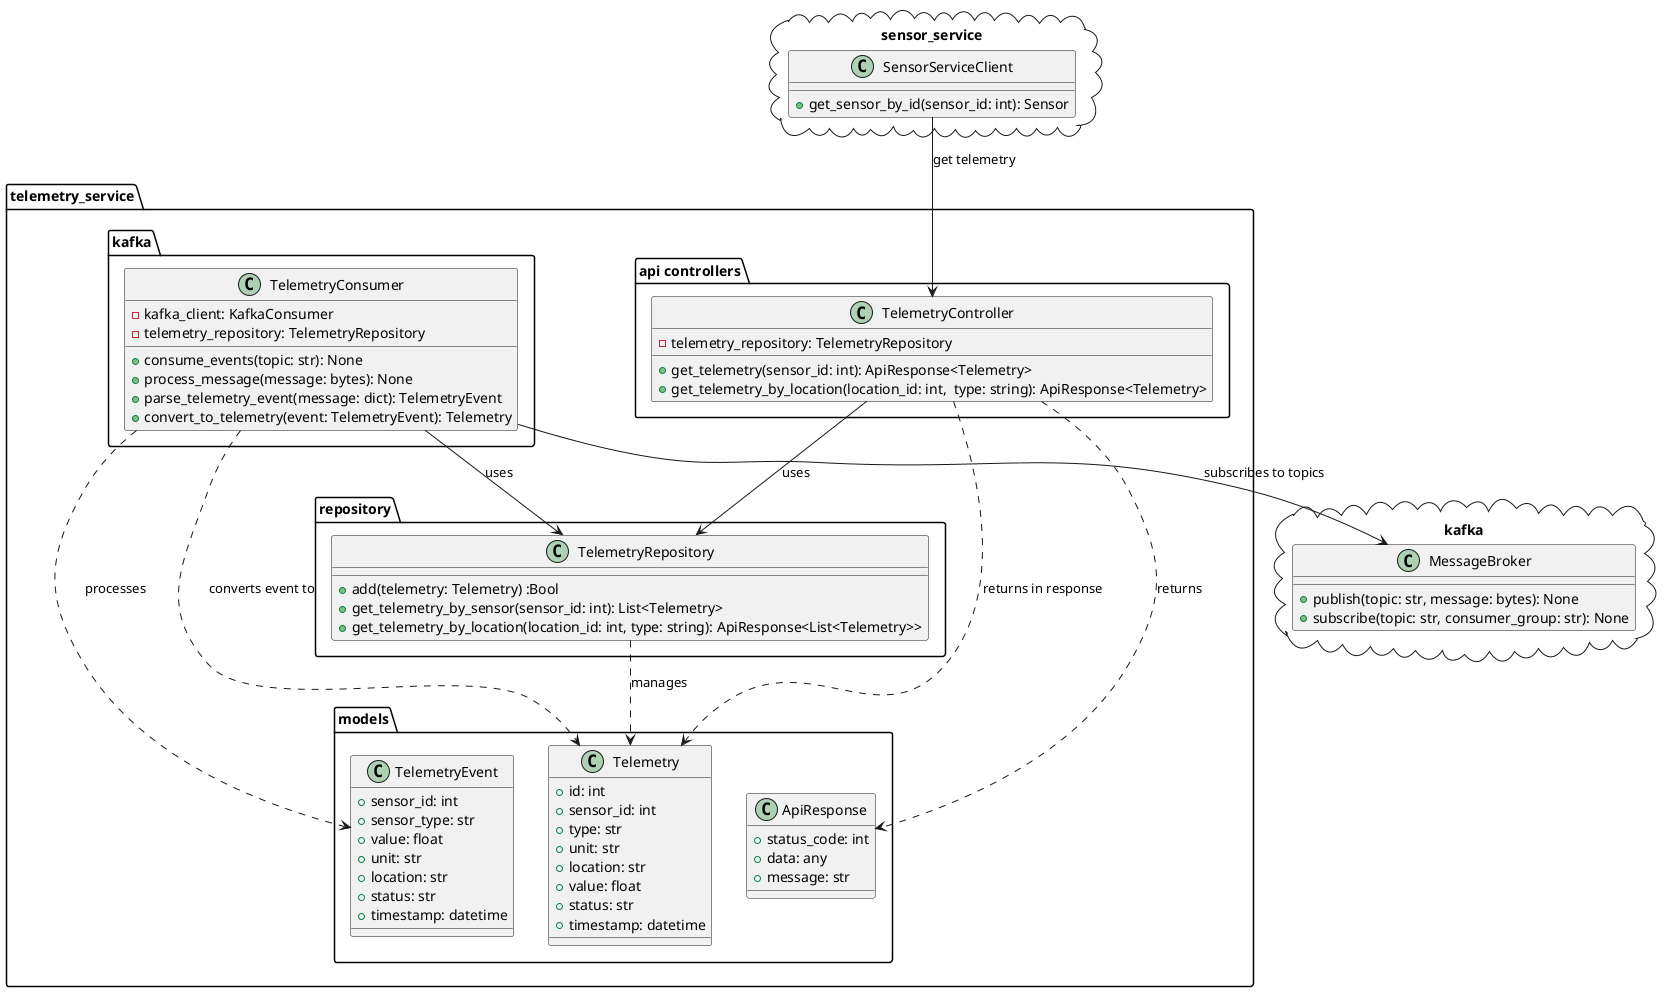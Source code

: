 @startuml
package "telemetry_service" {
  package "models" {
    class Telemetry {
      + id: int
      + sensor_id: int
      + type: str
      + unit: str
      + location: str
      + value: float
      + status: str
      + timestamp: datetime
    }

    class ApiResponse {
      + status_code: int
      + data: any
      + message: str
    }

    class TelemetryEvent {
      + sensor_id: int
      + sensor_type: str
      + value: float
      + unit: str
      + location: str
      + status: str
      + timestamp: datetime
    }
  }

  package "api controllers" {
    class TelemetryController {
      - telemetry_repository: TelemetryRepository

      + get_telemetry(sensor_id: int): ApiResponse<Telemetry>
      + get_telemetry_by_location(location_id: int,  type: string): ApiResponse<Telemetry>
    }
  }

  package "repository" {
    class TelemetryRepository {
      + add(telemetry: Telemetry) :Bool
      + get_telemetry_by_sensor(sensor_id: int): List<Telemetry>
      + get_telemetry_by_location(location_id: int, type: string): ApiResponse<List<Telemetry>>
    }
  }

  package "kafka" {
    class TelemetryConsumer {
      - kafka_client: KafkaConsumer
      - telemetry_repository: TelemetryRepository

      + consume_events(topic: str): None
      + process_message(message: bytes): None
      + parse_telemetry_event(message: dict): TelemetryEvent
      + convert_to_telemetry(event: TelemetryEvent): Telemetry
    }
  }
}

' External service
package "sensor_service" <<Cloud>> {
  class SensorServiceClient {
    + get_sensor_by_id(sensor_id: int): Sensor
  }
}

package "kafka" <<Cloud>> {
  class MessageBroker {
    + publish(topic: str, message: bytes): None
    + subscribe(topic: str, consumer_group: str): None
  }
}

' Relationships
SensorServiceClient --> TelemetryController : get telemetry
TelemetryController --> TelemetryRepository : uses
TelemetryController ..> ApiResponse : returns
TelemetryController ..> Telemetry : returns in response

TelemetryConsumer --> TelemetryRepository : uses
TelemetryConsumer --> MessageBroker : subscribes to topics
TelemetryConsumer ..> TelemetryEvent : processes
TelemetryConsumer ..> Telemetry : converts event to

TelemetryRepository ..> Telemetry : manages

@enduml